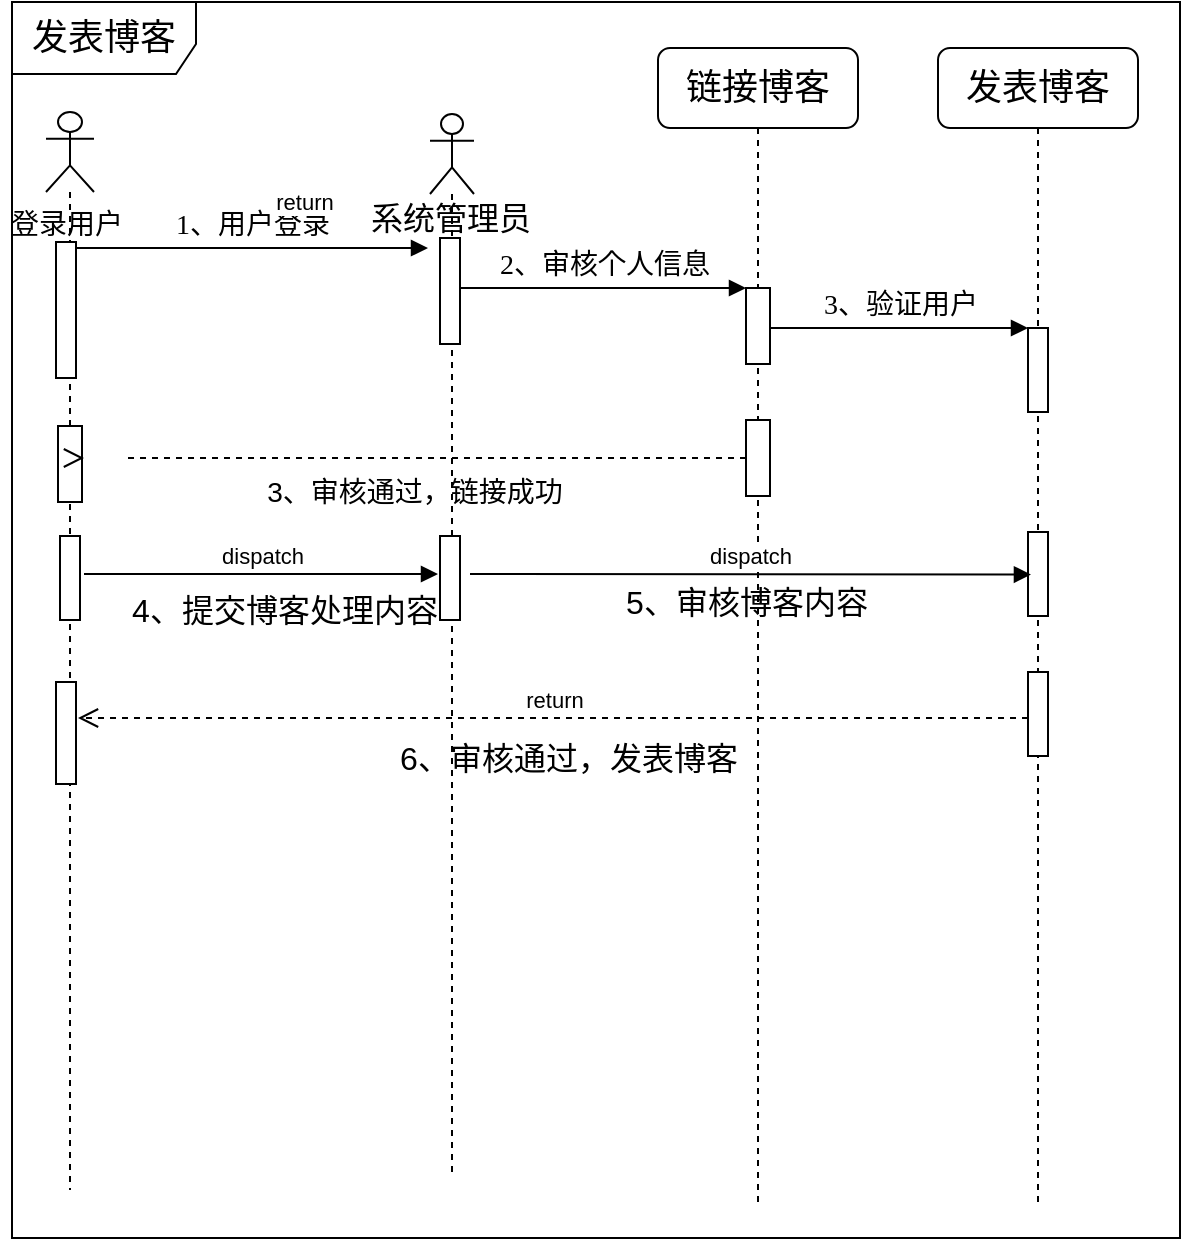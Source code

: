 <mxfile version="15.2.7" type="device"><diagram name="Page-1" id="13e1069c-82ec-6db2-03f1-153e76fe0fe0"><mxGraphModel dx="1024" dy="592" grid="0" gridSize="10" guides="1" tooltips="1" connect="1" arrows="1" fold="1" page="1" pageScale="1" pageWidth="3300" pageHeight="2339" background="none" math="0" shadow="0"><root><mxCell id="0"/><mxCell id="1" parent="0"/><mxCell id="7baba1c4bc27f4b0-3" value="&lt;font style=&quot;font-size: 18px&quot;&gt;链接博客&lt;/font&gt;" style="shape=umlLifeline;perimeter=lifelinePerimeter;whiteSpace=wrap;html=1;container=1;collapsible=0;recursiveResize=0;outlineConnect=0;rounded=1;shadow=0;comic=0;labelBackgroundColor=none;strokeWidth=1;fontFamily=Verdana;fontSize=12;align=center;" parent="1" vertex="1"><mxGeometry x="400" y="80" width="100" height="580" as="geometry"/></mxCell><mxCell id="7baba1c4bc27f4b0-13" value="" style="html=1;points=[];perimeter=orthogonalPerimeter;rounded=0;shadow=0;comic=0;labelBackgroundColor=none;strokeWidth=1;fontFamily=Verdana;fontSize=12;align=center;" parent="7baba1c4bc27f4b0-3" vertex="1"><mxGeometry x="44" y="120" width="12" height="38" as="geometry"/></mxCell><mxCell id="fwXJdPT1VDoAy4OJfDqS-1" value="" style="html=1;points=[];perimeter=orthogonalPerimeter;rounded=0;shadow=0;comic=0;labelBackgroundColor=none;strokeWidth=1;fontFamily=Verdana;fontSize=12;align=center;" parent="7baba1c4bc27f4b0-3" vertex="1"><mxGeometry x="44" y="186" width="12" height="38" as="geometry"/></mxCell><mxCell id="fwXJdPT1VDoAy4OJfDqS-12" value="5、审核博客内容" style="text;html=1;align=center;verticalAlign=middle;resizable=0;points=[];autosize=1;strokeColor=none;fillColor=none;fontSize=16;" parent="7baba1c4bc27f4b0-3" vertex="1"><mxGeometry x="-6" y="268" width="100" height="18" as="geometry"/></mxCell><mxCell id="7baba1c4bc27f4b0-4" value="&lt;font style=&quot;font-size: 18px&quot;&gt;发表博客&lt;/font&gt;" style="shape=umlLifeline;perimeter=lifelinePerimeter;whiteSpace=wrap;html=1;container=1;collapsible=0;recursiveResize=0;outlineConnect=0;rounded=1;shadow=0;comic=0;labelBackgroundColor=none;strokeWidth=1;fontFamily=Verdana;fontSize=12;align=center;" parent="1" vertex="1"><mxGeometry x="540" y="80" width="100" height="580" as="geometry"/></mxCell><mxCell id="_NdyZPAGf0-Aw3WDpC-i-22" value="" style="html=1;points=[];perimeter=orthogonalPerimeter;rounded=0;shadow=0;comic=0;labelBackgroundColor=none;strokeWidth=1;fontFamily=Verdana;fontSize=12;align=center;" parent="7baba1c4bc27f4b0-4" vertex="1"><mxGeometry x="45" y="242" width="10" height="42" as="geometry"/></mxCell><mxCell id="fwXJdPT1VDoAy4OJfDqS-13" value="" style="html=1;points=[];perimeter=orthogonalPerimeter;rounded=0;shadow=0;comic=0;labelBackgroundColor=none;strokeWidth=1;fontFamily=Verdana;fontSize=12;align=center;" parent="7baba1c4bc27f4b0-4" vertex="1"><mxGeometry x="45" y="312" width="10" height="42" as="geometry"/></mxCell><mxCell id="7baba1c4bc27f4b0-16" value="" style="html=1;points=[];perimeter=orthogonalPerimeter;rounded=0;shadow=0;comic=0;labelBackgroundColor=none;strokeWidth=1;fontFamily=Verdana;fontSize=12;align=center;" parent="1" vertex="1"><mxGeometry x="585" y="220" width="10" height="42" as="geometry"/></mxCell><mxCell id="7baba1c4bc27f4b0-17" value="&lt;font style=&quot;font-size: 14px&quot;&gt;3、验证用户&lt;/font&gt;" style="html=1;verticalAlign=bottom;endArrow=block;labelBackgroundColor=none;fontFamily=Verdana;fontSize=16;edgeStyle=elbowEdgeStyle;elbow=vertical;" parent="1" source="7baba1c4bc27f4b0-13" target="7baba1c4bc27f4b0-16" edge="1"><mxGeometry relative="1" as="geometry"><mxPoint x="510" y="220" as="sourcePoint"/><Array as="points"><mxPoint x="460" y="220"/></Array></mxGeometry></mxCell><mxCell id="7baba1c4bc27f4b0-11" value="&lt;font style=&quot;font-size: 14px&quot;&gt;1、用户登录&lt;/font&gt;" style="html=1;verticalAlign=bottom;endArrow=block;entryX=0;entryY=0;labelBackgroundColor=none;fontFamily=Verdana;fontSize=12;edgeStyle=elbowEdgeStyle;elbow=vertical;" parent="1" source="_NdyZPAGf0-Aw3WDpC-i-8" edge="1"><mxGeometry relative="1" as="geometry"><mxPoint x="150.0" y="180" as="sourcePoint"/><mxPoint x="285" y="180.0" as="targetPoint"/></mxGeometry></mxCell><mxCell id="7baba1c4bc27f4b0-14" value="&lt;font style=&quot;font-size: 14px&quot;&gt;2、审核个人信息&lt;/font&gt;" style="html=1;verticalAlign=bottom;endArrow=block;entryX=0;entryY=0;labelBackgroundColor=none;fontFamily=Verdana;fontSize=12;edgeStyle=elbowEdgeStyle;elbow=vertical;" parent="1" source="_NdyZPAGf0-Aw3WDpC-i-20" target="7baba1c4bc27f4b0-13" edge="1"><mxGeometry relative="1" as="geometry"><mxPoint x="295" y="199.714" as="sourcePoint"/></mxGeometry></mxCell><mxCell id="_NdyZPAGf0-Aw3WDpC-i-7" value="" style="shape=umlLifeline;participant=umlActor;perimeter=lifelinePerimeter;whiteSpace=wrap;html=1;container=1;collapsible=0;recursiveResize=0;verticalAlign=top;spacingTop=36;outlineConnect=0;" parent="1" vertex="1"><mxGeometry x="94" y="112" width="24" height="539" as="geometry"/></mxCell><mxCell id="_NdyZPAGf0-Aw3WDpC-i-8" value="" style="html=1;points=[];perimeter=orthogonalPerimeter;" parent="_NdyZPAGf0-Aw3WDpC-i-7" vertex="1"><mxGeometry x="5" y="65" width="10" height="68" as="geometry"/></mxCell><mxCell id="_NdyZPAGf0-Aw3WDpC-i-12" value="&lt;font style=&quot;font-size: 14px&quot;&gt;登录用户&lt;/font&gt;" style="text;html=1;align=center;verticalAlign=middle;resizable=0;points=[];autosize=1;strokeColor=none;fillColor=none;" parent="_NdyZPAGf0-Aw3WDpC-i-7" vertex="1"><mxGeometry x="-23" y="47" width="66" height="18" as="geometry"/></mxCell><mxCell id="fwXJdPT1VDoAy4OJfDqS-6" value="" style="html=1;points=[];perimeter=orthogonalPerimeter;rounded=0;shadow=0;comic=0;labelBackgroundColor=none;strokeWidth=1;fontFamily=Verdana;fontSize=12;align=center;" parent="_NdyZPAGf0-Aw3WDpC-i-7" vertex="1"><mxGeometry x="7" y="212" width="10" height="42" as="geometry"/></mxCell><mxCell id="_NdyZPAGf0-Aw3WDpC-i-27" value="" style="html=1;points=[];perimeter=orthogonalPerimeter;rounded=0;shadow=0;comic=0;labelBackgroundColor=none;strokeWidth=1;fontFamily=Verdana;fontSize=12;align=center;" parent="_NdyZPAGf0-Aw3WDpC-i-7" vertex="1"><mxGeometry x="5" y="285" width="10" height="51" as="geometry"/></mxCell><mxCell id="fwXJdPT1VDoAy4OJfDqS-2" value="" style="html=1;points=[];perimeter=orthogonalPerimeter;rounded=0;shadow=0;comic=0;labelBackgroundColor=none;strokeWidth=1;fontFamily=Verdana;fontSize=12;align=center;" parent="_NdyZPAGf0-Aw3WDpC-i-7" vertex="1"><mxGeometry x="6" y="157" width="12" height="38" as="geometry"/></mxCell><mxCell id="_NdyZPAGf0-Aw3WDpC-i-19" value="" style="shape=umlLifeline;participant=umlActor;perimeter=lifelinePerimeter;whiteSpace=wrap;html=1;container=1;collapsible=0;recursiveResize=0;verticalAlign=top;spacingTop=36;outlineConnect=0;" parent="1" vertex="1"><mxGeometry x="286" y="113" width="22" height="532" as="geometry"/></mxCell><mxCell id="_NdyZPAGf0-Aw3WDpC-i-20" value="" style="html=1;points=[];perimeter=orthogonalPerimeter;" parent="_NdyZPAGf0-Aw3WDpC-i-19" vertex="1"><mxGeometry x="5" y="62" width="10" height="53" as="geometry"/></mxCell><mxCell id="_NdyZPAGf0-Aw3WDpC-i-23" value="" style="html=1;points=[];perimeter=orthogonalPerimeter;rounded=0;shadow=0;comic=0;labelBackgroundColor=none;strokeWidth=1;fontFamily=Verdana;fontSize=12;align=center;" parent="_NdyZPAGf0-Aw3WDpC-i-19" vertex="1"><mxGeometry x="5" y="211" width="10" height="42" as="geometry"/></mxCell><mxCell id="fwXJdPT1VDoAy4OJfDqS-18" value="return" style="html=1;verticalAlign=bottom;endArrow=open;dashed=1;endSize=8;" parent="_NdyZPAGf0-Aw3WDpC-i-19" source="fwXJdPT1VDoAy4OJfDqS-13" edge="1"><mxGeometry relative="1" as="geometry"><mxPoint x="95" y="302" as="sourcePoint"/><mxPoint x="-176" y="302" as="targetPoint"/></mxGeometry></mxCell><mxCell id="_NdyZPAGf0-Aw3WDpC-i-21" value="&lt;font style=&quot;font-size: 16px&quot;&gt;系统管理员&lt;/font&gt;" style="text;html=1;align=center;verticalAlign=middle;resizable=0;points=[];autosize=1;strokeColor=none;fillColor=none;" parent="1" vertex="1"><mxGeometry x="251" y="156" width="90" height="18" as="geometry"/></mxCell><mxCell id="fwXJdPT1VDoAy4OJfDqS-3" value="return" style="html=1;verticalAlign=bottom;endArrow=open;dashed=1;endSize=8;startArrow=none;" parent="1" source="fwXJdPT1VDoAy4OJfDqS-2" edge="1"><mxGeometry x="NaN" y="110" relative="1" as="geometry"><mxPoint x="393.0" y="285" as="sourcePoint"/><mxPoint x="113.0" y="285" as="targetPoint"/><mxPoint x="110" y="-9" as="offset"/></mxGeometry></mxCell><mxCell id="fwXJdPT1VDoAy4OJfDqS-7" value="dispatch" style="html=1;verticalAlign=bottom;endArrow=block;" parent="1" edge="1"><mxGeometry width="80" relative="1" as="geometry"><mxPoint x="113" y="343" as="sourcePoint"/><mxPoint x="290" y="343" as="targetPoint"/></mxGeometry></mxCell><mxCell id="fwXJdPT1VDoAy4OJfDqS-9" value="&lt;font style=&quot;font-size: 16px&quot;&gt;4、提交博客处理内容&lt;/font&gt;" style="text;html=1;align=center;verticalAlign=middle;resizable=0;points=[];autosize=1;strokeColor=none;fillColor=none;" parent="1" vertex="1"><mxGeometry x="131" y="352" width="163" height="18" as="geometry"/></mxCell><mxCell id="fwXJdPT1VDoAy4OJfDqS-11" value="dispatch" style="html=1;verticalAlign=bottom;endArrow=block;entryX=0.147;entryY=0.507;entryDx=0;entryDy=0;entryPerimeter=0;" parent="1" target="_NdyZPAGf0-Aw3WDpC-i-22" edge="1"><mxGeometry width="80" relative="1" as="geometry"><mxPoint x="306" y="343" as="sourcePoint"/><mxPoint x="467.5" y="343" as="targetPoint"/></mxGeometry></mxCell><mxCell id="fwXJdPT1VDoAy4OJfDqS-19" value="&lt;font style=&quot;font-size: 16px&quot;&gt;6、审核通过，发表博客&lt;/font&gt;" style="text;html=1;align=center;verticalAlign=middle;resizable=0;points=[];autosize=1;strokeColor=none;fillColor=none;" parent="1" vertex="1"><mxGeometry x="265" y="426" width="179" height="18" as="geometry"/></mxCell><mxCell id="nsypLUuRcK3ljprZ0k3P-2" value="" style="html=1;verticalAlign=bottom;endArrow=none;dashed=1;endSize=8;" edge="1" parent="1" source="fwXJdPT1VDoAy4OJfDqS-1"><mxGeometry relative="1" as="geometry"><mxPoint x="444" y="285" as="sourcePoint"/><mxPoint x="133" y="285" as="targetPoint"/></mxGeometry></mxCell><mxCell id="fwXJdPT1VDoAy4OJfDqS-4" value="&lt;font style=&quot;font-size: 14px&quot;&gt;3、审核通过，链接成功&lt;/font&gt;" style="text;html=1;align=center;verticalAlign=middle;resizable=0;points=[];autosize=1;strokeColor=none;fillColor=none;fontSize=16;" parent="1" vertex="1"><mxGeometry x="199" y="292" width="158" height="18" as="geometry"/></mxCell><mxCell id="nsypLUuRcK3ljprZ0k3P-3" value="&lt;font style=&quot;font-size: 18px&quot;&gt;发表博客&lt;/font&gt;" style="shape=umlFrame;whiteSpace=wrap;html=1;width=92;height=36;" vertex="1" parent="1"><mxGeometry x="77" y="57" width="584" height="618" as="geometry"/></mxCell></root></mxGraphModel></diagram></mxfile>